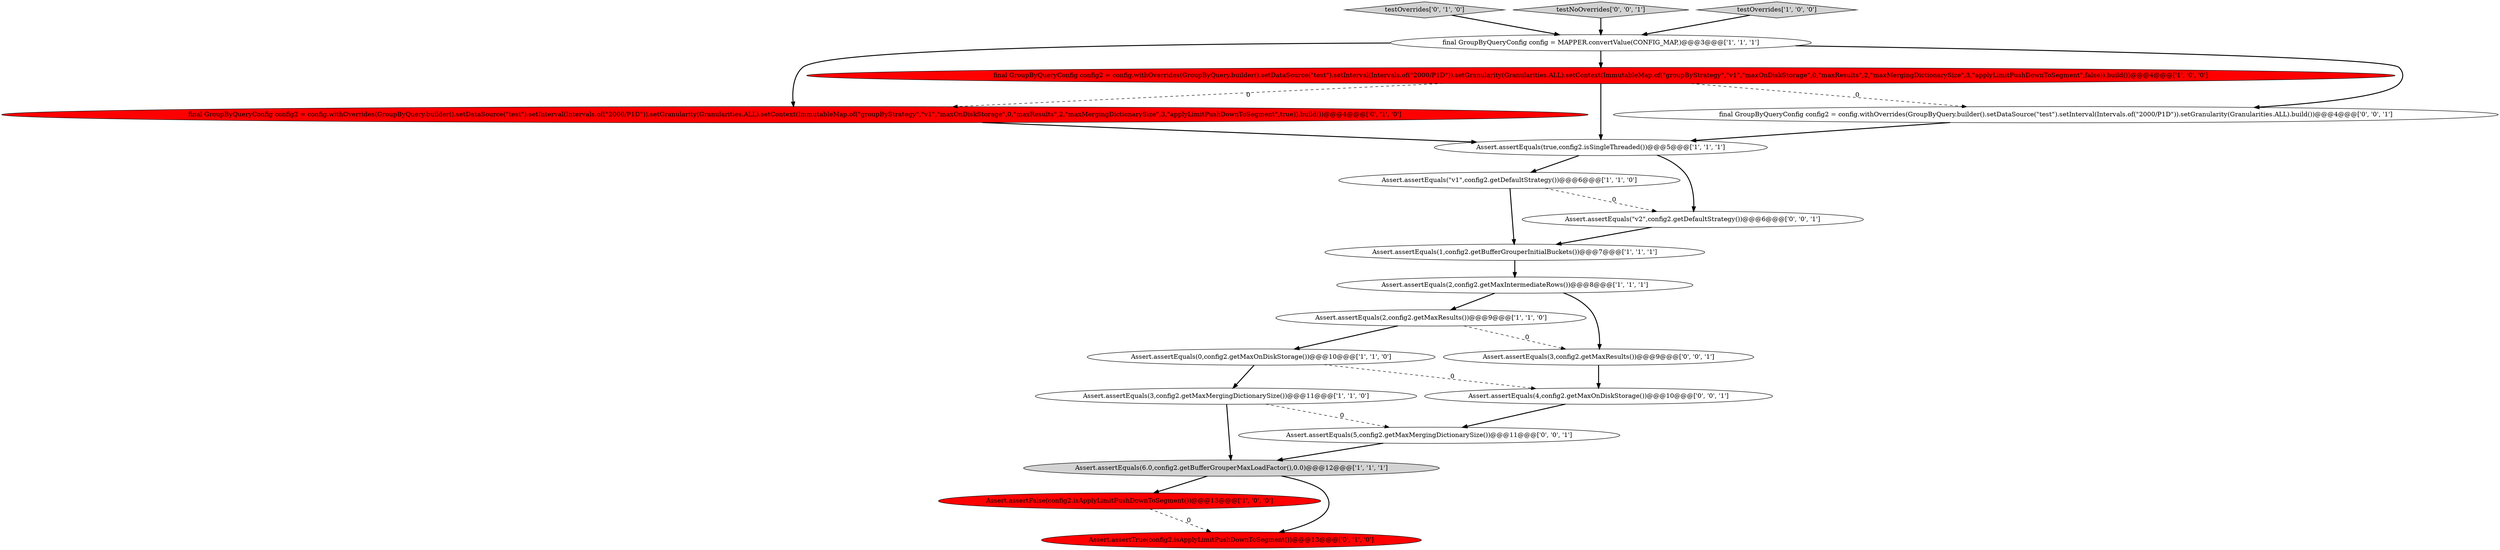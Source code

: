 digraph {
1 [style = filled, label = "Assert.assertEquals(true,config2.isSingleThreaded())@@@5@@@['1', '1', '1']", fillcolor = white, shape = ellipse image = "AAA0AAABBB1BBB"];
8 [style = filled, label = "Assert.assertFalse(config2.isApplyLimitPushDownToSegment())@@@13@@@['1', '0', '0']", fillcolor = red, shape = ellipse image = "AAA1AAABBB1BBB"];
13 [style = filled, label = "Assert.assertTrue(config2.isApplyLimitPushDownToSegment())@@@13@@@['0', '1', '0']", fillcolor = red, shape = ellipse image = "AAA1AAABBB2BBB"];
10 [style = filled, label = "Assert.assertEquals(\"v1\",config2.getDefaultStrategy())@@@6@@@['1', '1', '0']", fillcolor = white, shape = ellipse image = "AAA0AAABBB1BBB"];
0 [style = filled, label = "final GroupByQueryConfig config = MAPPER.convertValue(CONFIG_MAP,)@@@3@@@['1', '1', '1']", fillcolor = white, shape = ellipse image = "AAA0AAABBB1BBB"];
7 [style = filled, label = "Assert.assertEquals(3,config2.getMaxMergingDictionarySize())@@@11@@@['1', '1', '0']", fillcolor = white, shape = ellipse image = "AAA0AAABBB1BBB"];
3 [style = filled, label = "Assert.assertEquals(0,config2.getMaxOnDiskStorage())@@@10@@@['1', '1', '0']", fillcolor = white, shape = ellipse image = "AAA0AAABBB1BBB"];
17 [style = filled, label = "Assert.assertEquals(\"v2\",config2.getDefaultStrategy())@@@6@@@['0', '0', '1']", fillcolor = white, shape = ellipse image = "AAA0AAABBB3BBB"];
12 [style = filled, label = "final GroupByQueryConfig config2 = config.withOverrides(GroupByQuery.builder().setDataSource(\"test\").setInterval(Intervals.of(\"2000/P1D\")).setGranularity(Granularities.ALL).setContext(ImmutableMap.of(\"groupByStrategy\",\"v1\",\"maxOnDiskStorage\",0,\"maxResults\",2,\"maxMergingDictionarySize\",3,\"applyLimitPushDownToSegment\",true)).build())@@@4@@@['0', '1', '0']", fillcolor = red, shape = ellipse image = "AAA1AAABBB2BBB"];
9 [style = filled, label = "final GroupByQueryConfig config2 = config.withOverrides(GroupByQuery.builder().setDataSource(\"test\").setInterval(Intervals.of(\"2000/P1D\")).setGranularity(Granularities.ALL).setContext(ImmutableMap.of(\"groupByStrategy\",\"v1\",\"maxOnDiskStorage\",0,\"maxResults\",2,\"maxMergingDictionarySize\",3,\"applyLimitPushDownToSegment\",false)).build())@@@4@@@['1', '0', '0']", fillcolor = red, shape = ellipse image = "AAA1AAABBB1BBB"];
6 [style = filled, label = "Assert.assertEquals(2,config2.getMaxIntermediateRows())@@@8@@@['1', '1', '1']", fillcolor = white, shape = ellipse image = "AAA0AAABBB1BBB"];
5 [style = filled, label = "Assert.assertEquals(2,config2.getMaxResults())@@@9@@@['1', '1', '0']", fillcolor = white, shape = ellipse image = "AAA0AAABBB1BBB"];
14 [style = filled, label = "testOverrides['0', '1', '0']", fillcolor = lightgray, shape = diamond image = "AAA0AAABBB2BBB"];
16 [style = filled, label = "Assert.assertEquals(5,config2.getMaxMergingDictionarySize())@@@11@@@['0', '0', '1']", fillcolor = white, shape = ellipse image = "AAA0AAABBB3BBB"];
20 [style = filled, label = "testNoOverrides['0', '0', '1']", fillcolor = lightgray, shape = diamond image = "AAA0AAABBB3BBB"];
4 [style = filled, label = "Assert.assertEquals(1,config2.getBufferGrouperInitialBuckets())@@@7@@@['1', '1', '1']", fillcolor = white, shape = ellipse image = "AAA0AAABBB1BBB"];
2 [style = filled, label = "Assert.assertEquals(6.0,config2.getBufferGrouperMaxLoadFactor(),0.0)@@@12@@@['1', '1', '1']", fillcolor = lightgray, shape = ellipse image = "AAA0AAABBB1BBB"];
11 [style = filled, label = "testOverrides['1', '0', '0']", fillcolor = lightgray, shape = diamond image = "AAA0AAABBB1BBB"];
18 [style = filled, label = "Assert.assertEquals(4,config2.getMaxOnDiskStorage())@@@10@@@['0', '0', '1']", fillcolor = white, shape = ellipse image = "AAA0AAABBB3BBB"];
19 [style = filled, label = "Assert.assertEquals(3,config2.getMaxResults())@@@9@@@['0', '0', '1']", fillcolor = white, shape = ellipse image = "AAA0AAABBB3BBB"];
15 [style = filled, label = "final GroupByQueryConfig config2 = config.withOverrides(GroupByQuery.builder().setDataSource(\"test\").setInterval(Intervals.of(\"2000/P1D\")).setGranularity(Granularities.ALL).build())@@@4@@@['0', '0', '1']", fillcolor = white, shape = ellipse image = "AAA0AAABBB3BBB"];
5->3 [style = bold, label=""];
0->9 [style = bold, label=""];
19->18 [style = bold, label=""];
4->6 [style = bold, label=""];
7->16 [style = dashed, label="0"];
3->18 [style = dashed, label="0"];
0->12 [style = bold, label=""];
20->0 [style = bold, label=""];
6->19 [style = bold, label=""];
16->2 [style = bold, label=""];
12->1 [style = bold, label=""];
0->15 [style = bold, label=""];
1->17 [style = bold, label=""];
8->13 [style = dashed, label="0"];
2->13 [style = bold, label=""];
6->5 [style = bold, label=""];
11->0 [style = bold, label=""];
14->0 [style = bold, label=""];
3->7 [style = bold, label=""];
7->2 [style = bold, label=""];
10->17 [style = dashed, label="0"];
10->4 [style = bold, label=""];
9->12 [style = dashed, label="0"];
9->1 [style = bold, label=""];
1->10 [style = bold, label=""];
5->19 [style = dashed, label="0"];
17->4 [style = bold, label=""];
2->8 [style = bold, label=""];
9->15 [style = dashed, label="0"];
15->1 [style = bold, label=""];
18->16 [style = bold, label=""];
}
